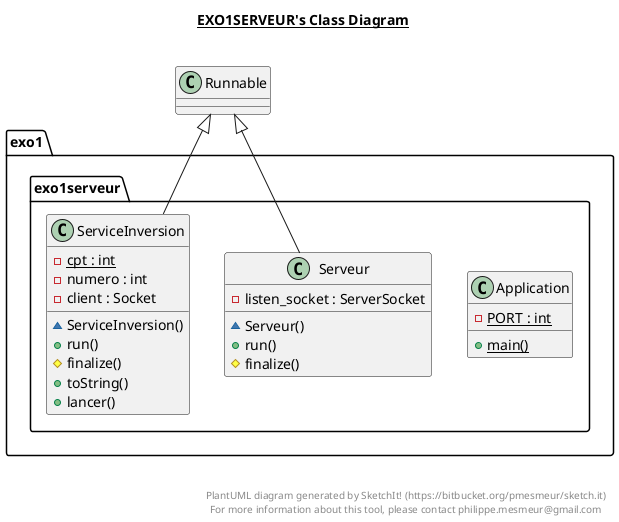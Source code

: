 @startuml

title __EXO1SERVEUR's Class Diagram__\n

  package exo1.exo1serveur {
    class Application {
        {static} - PORT : int
        {static} + main()
    }
  }
  

  package exo1.exo1serveur {
    class Serveur {
        - listen_socket : ServerSocket
        ~ Serveur()
        + run()
        # finalize()
    }
  }
  

  package exo1.exo1serveur {
    class ServiceInversion {
        {static} - cpt : int
        - numero : int
        - client : Socket
        ~ ServiceInversion()
        + run()
        # finalize()
        + toString()
        + lancer()
    }
  }
  

  Serveur -up-|> Runnable
  ServiceInversion -up-|> Runnable


right footer


PlantUML diagram generated by SketchIt! (https://bitbucket.org/pmesmeur/sketch.it)
For more information about this tool, please contact philippe.mesmeur@gmail.com
endfooter

@enduml
